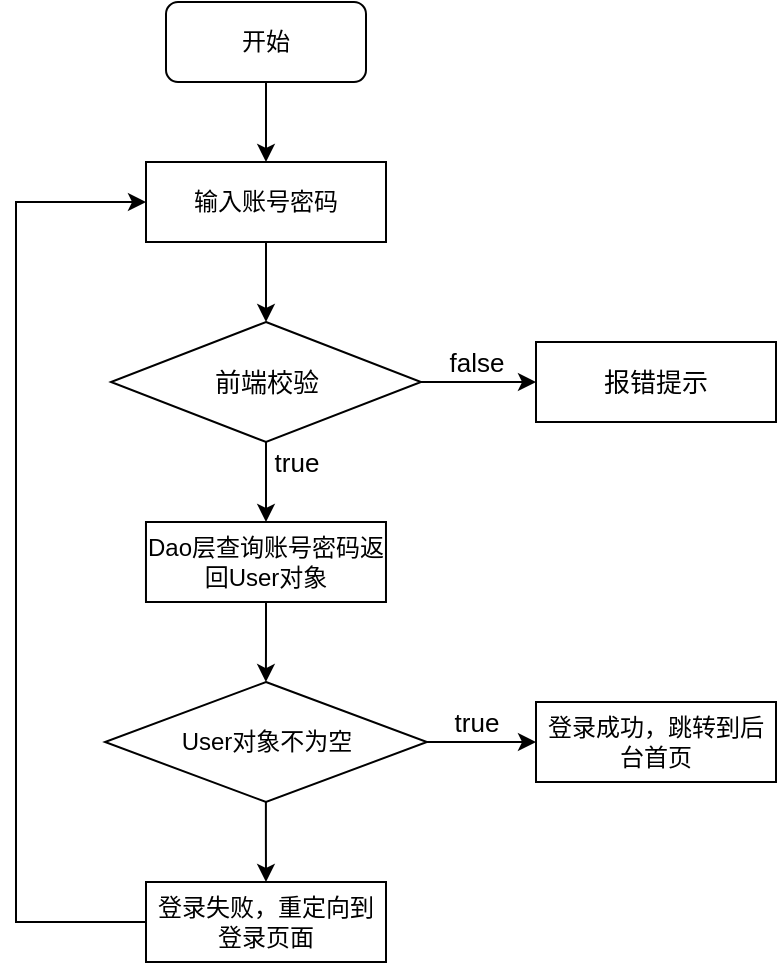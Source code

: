 <mxfile version="18.1.1" type="github">
  <diagram id="C5RBs43oDa-KdzZeNtuy" name="Page-1">
    <mxGraphModel dx="1422" dy="761" grid="1" gridSize="10" guides="1" tooltips="1" connect="1" arrows="1" fold="1" page="1" pageScale="1" pageWidth="1200" pageHeight="1920" math="0" shadow="0">
      <root>
        <mxCell id="WIyWlLk6GJQsqaUBKTNV-0" />
        <mxCell id="WIyWlLk6GJQsqaUBKTNV-1" parent="WIyWlLk6GJQsqaUBKTNV-0" />
        <mxCell id="4FOTE_E3WUO1Tem4DDPL-7" value="" style="edgeStyle=orthogonalEdgeStyle;rounded=0;orthogonalLoop=1;jettySize=auto;html=1;fontSize=13;" edge="1" parent="WIyWlLk6GJQsqaUBKTNV-1" source="4FOTE_E3WUO1Tem4DDPL-2" target="4FOTE_E3WUO1Tem4DDPL-6">
          <mxGeometry relative="1" as="geometry" />
        </mxCell>
        <mxCell id="4FOTE_E3WUO1Tem4DDPL-2" value="开始" style="rounded=1;whiteSpace=wrap;html=1;" vertex="1" parent="WIyWlLk6GJQsqaUBKTNV-1">
          <mxGeometry x="215" y="80" width="100" height="40" as="geometry" />
        </mxCell>
        <mxCell id="4FOTE_E3WUO1Tem4DDPL-14" value="" style="edgeStyle=orthogonalEdgeStyle;rounded=0;orthogonalLoop=1;jettySize=auto;html=1;fontSize=13;startArrow=none;" edge="1" parent="WIyWlLk6GJQsqaUBKTNV-1" source="4FOTE_E3WUO1Tem4DDPL-23" target="4FOTE_E3WUO1Tem4DDPL-13">
          <mxGeometry relative="1" as="geometry">
            <Array as="points">
              <mxPoint x="265" y="320" />
              <mxPoint x="265" y="320" />
            </Array>
          </mxGeometry>
        </mxCell>
        <mxCell id="4FOTE_E3WUO1Tem4DDPL-28" value="true" style="edgeLabel;html=1;align=center;verticalAlign=middle;resizable=0;points=[];fontSize=13;" vertex="1" connectable="0" parent="4FOTE_E3WUO1Tem4DDPL-14">
          <mxGeometry x="-0.097" y="10" relative="1" as="geometry">
            <mxPoint x="5" y="-8" as="offset" />
          </mxGeometry>
        </mxCell>
        <mxCell id="4FOTE_E3WUO1Tem4DDPL-6" value="输入账号密码" style="whiteSpace=wrap;html=1;rounded=0;" vertex="1" parent="WIyWlLk6GJQsqaUBKTNV-1">
          <mxGeometry x="205" y="160" width="120" height="40" as="geometry" />
        </mxCell>
        <mxCell id="4FOTE_E3WUO1Tem4DDPL-16" value="" style="edgeStyle=orthogonalEdgeStyle;rounded=0;orthogonalLoop=1;jettySize=auto;html=1;fontSize=13;" edge="1" parent="WIyWlLk6GJQsqaUBKTNV-1" source="4FOTE_E3WUO1Tem4DDPL-13" target="4FOTE_E3WUO1Tem4DDPL-15">
          <mxGeometry relative="1" as="geometry" />
        </mxCell>
        <mxCell id="4FOTE_E3WUO1Tem4DDPL-13" value="Dao层查询账号密码返回User对象" style="whiteSpace=wrap;html=1;rounded=0;" vertex="1" parent="WIyWlLk6GJQsqaUBKTNV-1">
          <mxGeometry x="204.99" y="340" width="120" height="40" as="geometry" />
        </mxCell>
        <mxCell id="4FOTE_E3WUO1Tem4DDPL-19" value="" style="edgeStyle=orthogonalEdgeStyle;rounded=0;orthogonalLoop=1;jettySize=auto;html=1;fontSize=13;" edge="1" parent="WIyWlLk6GJQsqaUBKTNV-1" source="4FOTE_E3WUO1Tem4DDPL-15" target="4FOTE_E3WUO1Tem4DDPL-18">
          <mxGeometry relative="1" as="geometry" />
        </mxCell>
        <mxCell id="4FOTE_E3WUO1Tem4DDPL-30" value="" style="edgeStyle=orthogonalEdgeStyle;rounded=0;orthogonalLoop=1;jettySize=auto;html=1;fontSize=13;startArrow=none;startFill=0;endArrow=classic;endFill=1;" edge="1" parent="WIyWlLk6GJQsqaUBKTNV-1" source="4FOTE_E3WUO1Tem4DDPL-15" target="4FOTE_E3WUO1Tem4DDPL-29">
          <mxGeometry relative="1" as="geometry" />
        </mxCell>
        <mxCell id="4FOTE_E3WUO1Tem4DDPL-15" value="User对象不为空" style="rhombus;whiteSpace=wrap;html=1;rounded=0;" vertex="1" parent="WIyWlLk6GJQsqaUBKTNV-1">
          <mxGeometry x="184.52" y="420" width="160.94" height="60" as="geometry" />
        </mxCell>
        <mxCell id="4FOTE_E3WUO1Tem4DDPL-18" value="登录成功，跳转到后台首页" style="whiteSpace=wrap;html=1;rounded=0;" vertex="1" parent="WIyWlLk6GJQsqaUBKTNV-1">
          <mxGeometry x="400" y="430" width="120" height="40" as="geometry" />
        </mxCell>
        <mxCell id="4FOTE_E3WUO1Tem4DDPL-20" value="true" style="text;html=1;align=center;verticalAlign=middle;resizable=0;points=[];autosize=1;strokeColor=none;fillColor=none;fontSize=13;" vertex="1" parent="WIyWlLk6GJQsqaUBKTNV-1">
          <mxGeometry x="350" y="430" width="40" height="20" as="geometry" />
        </mxCell>
        <mxCell id="4FOTE_E3WUO1Tem4DDPL-26" value="" style="edgeStyle=orthogonalEdgeStyle;rounded=0;orthogonalLoop=1;jettySize=auto;html=1;fontSize=13;" edge="1" parent="WIyWlLk6GJQsqaUBKTNV-1" source="4FOTE_E3WUO1Tem4DDPL-23" target="4FOTE_E3WUO1Tem4DDPL-25">
          <mxGeometry relative="1" as="geometry" />
        </mxCell>
        <mxCell id="4FOTE_E3WUO1Tem4DDPL-23" value="前端校验" style="rhombus;whiteSpace=wrap;html=1;rounded=0;fontSize=13;strokeWidth=1;" vertex="1" parent="WIyWlLk6GJQsqaUBKTNV-1">
          <mxGeometry x="187.5" y="240" width="155" height="60" as="geometry" />
        </mxCell>
        <mxCell id="4FOTE_E3WUO1Tem4DDPL-24" value="" style="edgeStyle=orthogonalEdgeStyle;rounded=0;orthogonalLoop=1;jettySize=auto;html=1;fontSize=13;endArrow=classic;startArrow=none;startFill=0;verticalAlign=top;endFill=1;" edge="1" parent="WIyWlLk6GJQsqaUBKTNV-1" source="4FOTE_E3WUO1Tem4DDPL-6" target="4FOTE_E3WUO1Tem4DDPL-23">
          <mxGeometry relative="1" as="geometry">
            <mxPoint x="265" y="200" as="sourcePoint" />
            <mxPoint x="265" y="560" as="targetPoint" />
          </mxGeometry>
        </mxCell>
        <mxCell id="4FOTE_E3WUO1Tem4DDPL-25" value="报错提示" style="whiteSpace=wrap;html=1;fontSize=13;rounded=0;strokeWidth=1;" vertex="1" parent="WIyWlLk6GJQsqaUBKTNV-1">
          <mxGeometry x="400" y="250" width="120" height="40" as="geometry" />
        </mxCell>
        <mxCell id="4FOTE_E3WUO1Tem4DDPL-27" value="false" style="text;html=1;align=center;verticalAlign=middle;resizable=0;points=[];autosize=1;strokeColor=none;fillColor=none;fontSize=13;" vertex="1" parent="WIyWlLk6GJQsqaUBKTNV-1">
          <mxGeometry x="350" y="250" width="40" height="20" as="geometry" />
        </mxCell>
        <mxCell id="4FOTE_E3WUO1Tem4DDPL-32" style="edgeStyle=orthogonalEdgeStyle;rounded=0;orthogonalLoop=1;jettySize=auto;html=1;entryX=0;entryY=0.5;entryDx=0;entryDy=0;fontSize=13;startArrow=none;startFill=0;endArrow=classic;endFill=1;" edge="1" parent="WIyWlLk6GJQsqaUBKTNV-1" source="4FOTE_E3WUO1Tem4DDPL-29" target="4FOTE_E3WUO1Tem4DDPL-6">
          <mxGeometry relative="1" as="geometry">
            <Array as="points">
              <mxPoint x="140" y="540" />
              <mxPoint x="140" y="180" />
            </Array>
          </mxGeometry>
        </mxCell>
        <mxCell id="4FOTE_E3WUO1Tem4DDPL-29" value="登录失败，重定向到登录页面" style="whiteSpace=wrap;html=1;rounded=0;" vertex="1" parent="WIyWlLk6GJQsqaUBKTNV-1">
          <mxGeometry x="205" y="520" width="120" height="40" as="geometry" />
        </mxCell>
      </root>
    </mxGraphModel>
  </diagram>
</mxfile>
